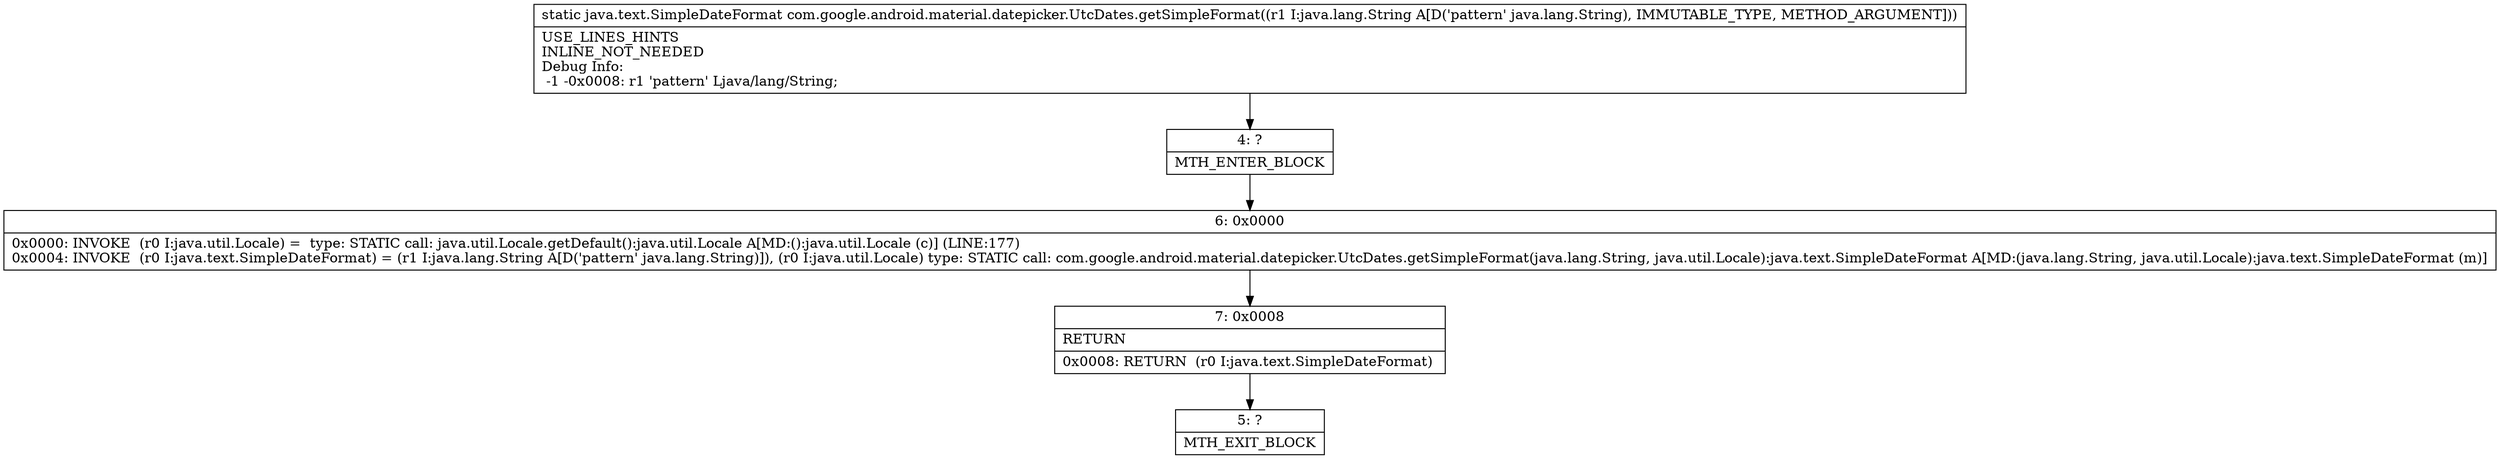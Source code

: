 digraph "CFG forcom.google.android.material.datepicker.UtcDates.getSimpleFormat(Ljava\/lang\/String;)Ljava\/text\/SimpleDateFormat;" {
Node_4 [shape=record,label="{4\:\ ?|MTH_ENTER_BLOCK\l}"];
Node_6 [shape=record,label="{6\:\ 0x0000|0x0000: INVOKE  (r0 I:java.util.Locale) =  type: STATIC call: java.util.Locale.getDefault():java.util.Locale A[MD:():java.util.Locale (c)] (LINE:177)\l0x0004: INVOKE  (r0 I:java.text.SimpleDateFormat) = (r1 I:java.lang.String A[D('pattern' java.lang.String)]), (r0 I:java.util.Locale) type: STATIC call: com.google.android.material.datepicker.UtcDates.getSimpleFormat(java.lang.String, java.util.Locale):java.text.SimpleDateFormat A[MD:(java.lang.String, java.util.Locale):java.text.SimpleDateFormat (m)]\l}"];
Node_7 [shape=record,label="{7\:\ 0x0008|RETURN\l|0x0008: RETURN  (r0 I:java.text.SimpleDateFormat) \l}"];
Node_5 [shape=record,label="{5\:\ ?|MTH_EXIT_BLOCK\l}"];
MethodNode[shape=record,label="{static java.text.SimpleDateFormat com.google.android.material.datepicker.UtcDates.getSimpleFormat((r1 I:java.lang.String A[D('pattern' java.lang.String), IMMUTABLE_TYPE, METHOD_ARGUMENT]))  | USE_LINES_HINTS\lINLINE_NOT_NEEDED\lDebug Info:\l  \-1 \-0x0008: r1 'pattern' Ljava\/lang\/String;\l}"];
MethodNode -> Node_4;Node_4 -> Node_6;
Node_6 -> Node_7;
Node_7 -> Node_5;
}

